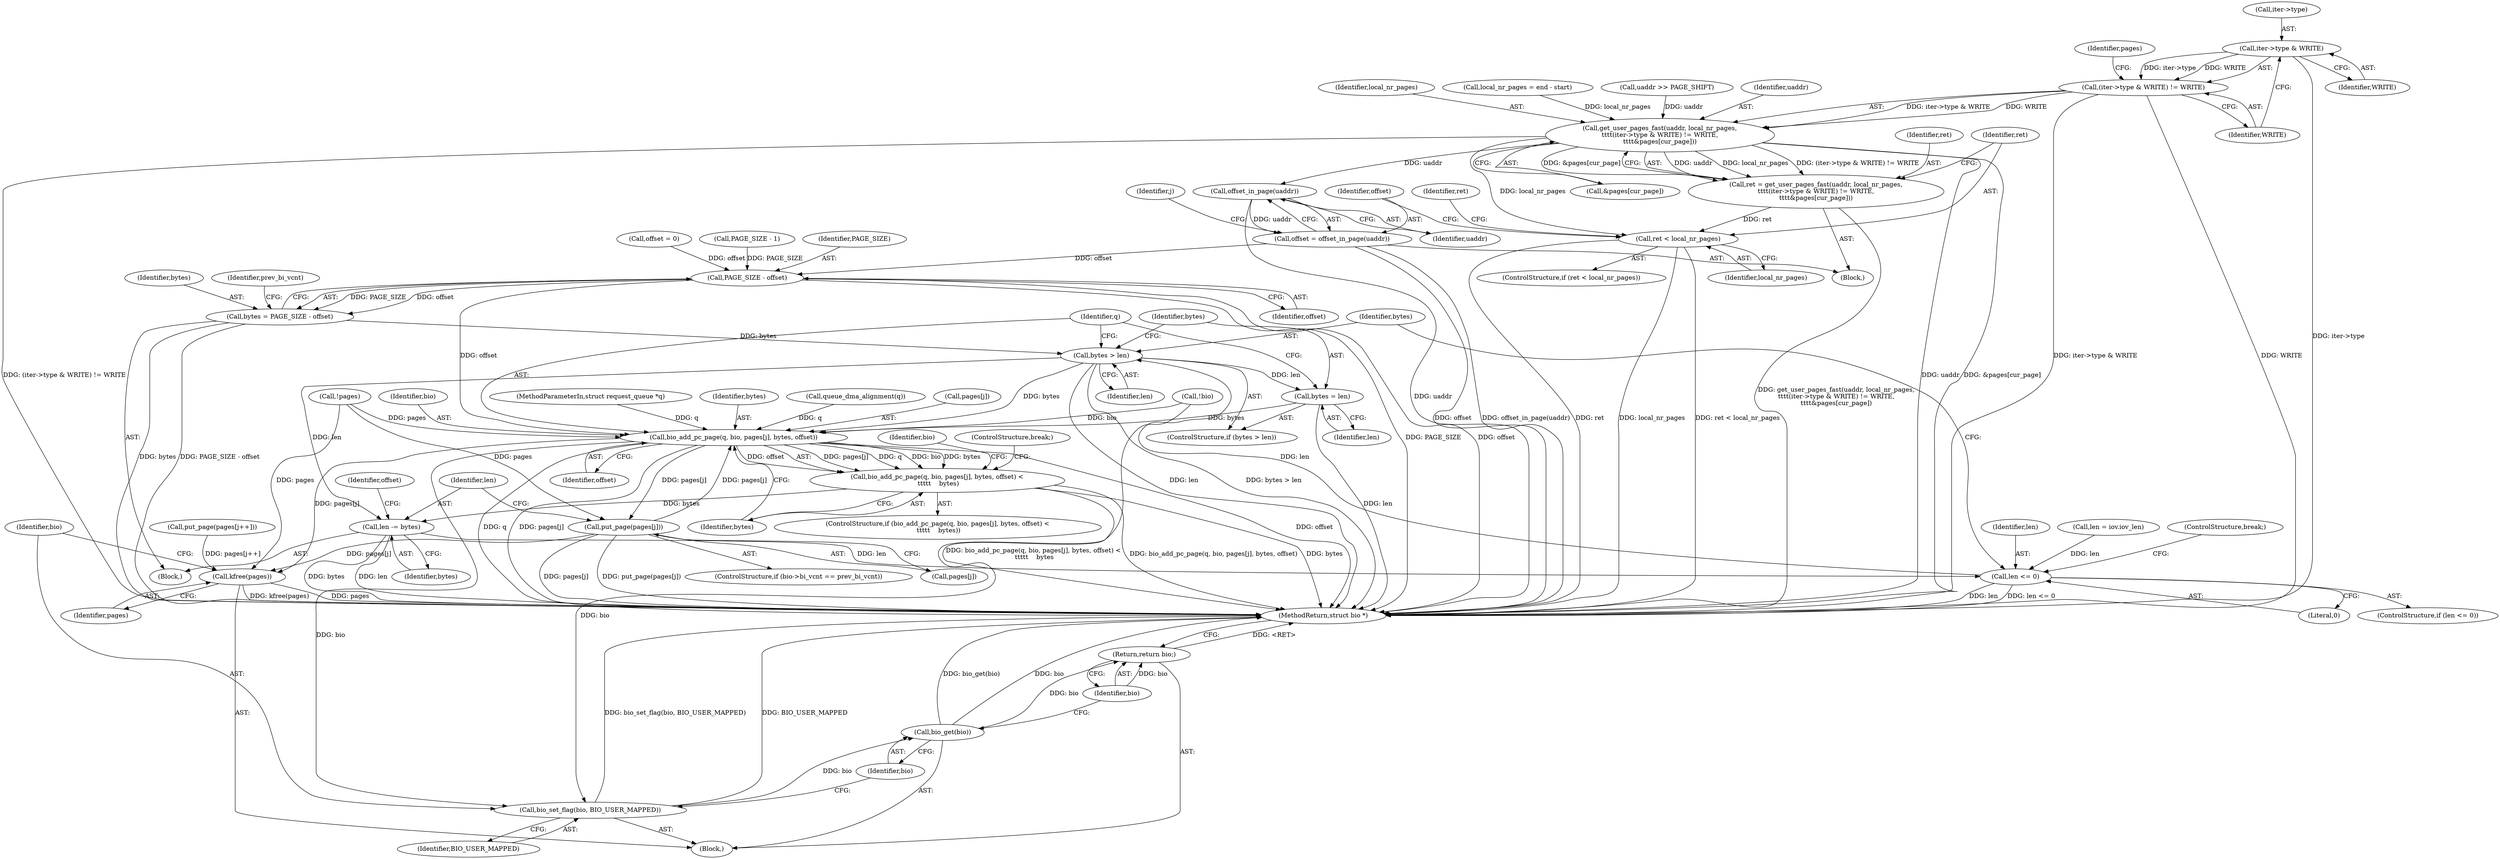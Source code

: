 digraph "0_linux_95d78c28b5a85bacbc29b8dba7c04babb9b0d467@pointer" {
"1000266" [label="(Call,iter->type & WRITE)"];
"1000265" [label="(Call,(iter->type & WRITE) != WRITE)"];
"1000262" [label="(Call,get_user_pages_fast(uaddr, local_nr_pages,\n\t\t\t\t(iter->type & WRITE) != WRITE,\n\t\t\t\t&pages[cur_page]))"];
"1000260" [label="(Call,ret = get_user_pages_fast(uaddr, local_nr_pages,\n\t\t\t\t(iter->type & WRITE) != WRITE,\n\t\t\t\t&pages[cur_page]))"];
"1000277" [label="(Call,ret < local_nr_pages)"];
"1000288" [label="(Call,offset_in_page(uaddr))"];
"1000286" [label="(Call,offset = offset_in_page(uaddr))"];
"1000303" [label="(Call,PAGE_SIZE - offset)"];
"1000301" [label="(Call,bytes = PAGE_SIZE - offset)"];
"1000318" [label="(Call,bytes > len)"];
"1000321" [label="(Call,bytes = len)"];
"1000326" [label="(Call,bio_add_pc_page(q, bio, pages[j], bytes, offset))"];
"1000325" [label="(Call,bio_add_pc_page(q, bio, pages[j], bytes, offset) <\n \t\t\t\t\t    bytes)"];
"1000346" [label="(Call,len -= bytes)"];
"1000313" [label="(Call,len <= 0)"];
"1000342" [label="(Call,put_page(pages[j]))"];
"1000364" [label="(Call,kfree(pages))"];
"1000366" [label="(Call,bio_set_flag(bio, BIO_USER_MAPPED))"];
"1000369" [label="(Call,bio_get(bio))"];
"1000371" [label="(Return,return bio;)"];
"1000288" [label="(Call,offset_in_page(uaddr))"];
"1000299" [label="(Block,)"];
"1000267" [label="(Call,iter->type)"];
"1000194" [label="(Call,!bio)"];
"1000336" [label="(ControlStructure,if (bio->bi_vcnt == prev_bi_vcnt))"];
"1000289" [label="(Identifier,uaddr)"];
"1000359" [label="(Call,put_page(pages[j++]))"];
"1000265" [label="(Call,(iter->type & WRITE) != WRITE)"];
"1000279" [label="(Identifier,local_nr_pages)"];
"1000366" [label="(Call,bio_set_flag(bio, BIO_USER_MAPPED))"];
"1000321" [label="(Call,bytes = len)"];
"1000348" [label="(Identifier,bytes)"];
"1000372" [label="(Identifier,bio)"];
"1000329" [label="(Call,pages[j])"];
"1000277" [label="(Call,ret < local_nr_pages)"];
"1000313" [label="(Call,len <= 0)"];
"1000324" [label="(ControlStructure,if (bio_add_pc_page(q, bio, pages[j], bytes, offset) <\n \t\t\t\t\t    bytes))"];
"1000367" [label="(Identifier,bio)"];
"1000368" [label="(Identifier,BIO_USER_MAPPED)"];
"1000320" [label="(Identifier,len)"];
"1000342" [label="(Call,put_page(pages[j]))"];
"1000264" [label="(Identifier,local_nr_pages)"];
"1000286" [label="(Call,offset = offset_in_page(uaddr))"];
"1000314" [label="(Identifier,len)"];
"1000343" [label="(Call,pages[j])"];
"1000371" [label="(Return,return bio;)"];
"1000212" [label="(Call,!pages)"];
"1000333" [label="(Identifier,offset)"];
"1000261" [label="(Identifier,ret)"];
"1000292" [label="(Identifier,j)"];
"1000335" [label="(ControlStructure,break;)"];
"1000110" [label="(Block,)"];
"1000266" [label="(Call,iter->type & WRITE)"];
"1000272" [label="(Call,&pages[cur_page])"];
"1000327" [label="(Identifier,q)"];
"1000315" [label="(Literal,0)"];
"1000369" [label="(Call,bio_get(bio))"];
"1000364" [label="(Call,kfree(pages))"];
"1000402" [label="(MethodReturn,struct bio *)"];
"1000302" [label="(Identifier,bytes)"];
"1000318" [label="(Call,bytes > len)"];
"1000249" [label="(Call,local_nr_pages = end - start)"];
"1000328" [label="(Identifier,bio)"];
"1000370" [label="(Identifier,bio)"];
"1000301" [label="(Call,bytes = PAGE_SIZE - offset)"];
"1000107" [label="(MethodParameterIn,struct request_queue *q)"];
"1000332" [label="(Identifier,bytes)"];
"1000260" [label="(Call,ret = get_user_pages_fast(uaddr, local_nr_pages,\n\t\t\t\t(iter->type & WRITE) != WRITE,\n\t\t\t\t&pages[cur_page]))"];
"1000245" [label="(Call,uaddr >> PAGE_SHIFT)"];
"1000326" [label="(Call,bio_add_pc_page(q, bio, pages[j], bytes, offset))"];
"1000215" [label="(Block,)"];
"1000282" [label="(Identifier,ret)"];
"1000346" [label="(Call,len -= bytes)"];
"1000319" [label="(Identifier,bytes)"];
"1000323" [label="(Identifier,len)"];
"1000175" [label="(Call,queue_dma_alignment(q))"];
"1000271" [label="(Identifier,WRITE)"];
"1000349" [label="(Call,offset = 0)"];
"1000238" [label="(Call,PAGE_SIZE - 1)"];
"1000312" [label="(ControlStructure,if (len <= 0))"];
"1000350" [label="(Identifier,offset)"];
"1000287" [label="(Identifier,offset)"];
"1000303" [label="(Call,PAGE_SIZE - offset)"];
"1000304" [label="(Identifier,PAGE_SIZE)"];
"1000325" [label="(Call,bio_add_pc_page(q, bio, pages[j], bytes, offset) <\n \t\t\t\t\t    bytes)"];
"1000365" [label="(Identifier,pages)"];
"1000317" [label="(ControlStructure,if (bytes > len))"];
"1000308" [label="(Identifier,prev_bi_vcnt)"];
"1000305" [label="(Identifier,offset)"];
"1000334" [label="(Identifier,bytes)"];
"1000278" [label="(Identifier,ret)"];
"1000225" [label="(Call,len = iov.iov_len)"];
"1000262" [label="(Call,get_user_pages_fast(uaddr, local_nr_pages,\n\t\t\t\t(iter->type & WRITE) != WRITE,\n\t\t\t\t&pages[cur_page]))"];
"1000322" [label="(Identifier,bytes)"];
"1000347" [label="(Identifier,len)"];
"1000316" [label="(ControlStructure,break;)"];
"1000270" [label="(Identifier,WRITE)"];
"1000339" [label="(Identifier,bio)"];
"1000276" [label="(ControlStructure,if (ret < local_nr_pages))"];
"1000274" [label="(Identifier,pages)"];
"1000263" [label="(Identifier,uaddr)"];
"1000266" -> "1000265"  [label="AST: "];
"1000266" -> "1000270"  [label="CFG: "];
"1000267" -> "1000266"  [label="AST: "];
"1000270" -> "1000266"  [label="AST: "];
"1000271" -> "1000266"  [label="CFG: "];
"1000266" -> "1000402"  [label="DDG: iter->type"];
"1000266" -> "1000265"  [label="DDG: iter->type"];
"1000266" -> "1000265"  [label="DDG: WRITE"];
"1000265" -> "1000262"  [label="AST: "];
"1000265" -> "1000271"  [label="CFG: "];
"1000271" -> "1000265"  [label="AST: "];
"1000274" -> "1000265"  [label="CFG: "];
"1000265" -> "1000402"  [label="DDG: iter->type & WRITE"];
"1000265" -> "1000402"  [label="DDG: WRITE"];
"1000265" -> "1000262"  [label="DDG: iter->type & WRITE"];
"1000265" -> "1000262"  [label="DDG: WRITE"];
"1000262" -> "1000260"  [label="AST: "];
"1000262" -> "1000272"  [label="CFG: "];
"1000263" -> "1000262"  [label="AST: "];
"1000264" -> "1000262"  [label="AST: "];
"1000272" -> "1000262"  [label="AST: "];
"1000260" -> "1000262"  [label="CFG: "];
"1000262" -> "1000402"  [label="DDG: (iter->type & WRITE) != WRITE"];
"1000262" -> "1000402"  [label="DDG: uaddr"];
"1000262" -> "1000402"  [label="DDG: &pages[cur_page]"];
"1000262" -> "1000260"  [label="DDG: uaddr"];
"1000262" -> "1000260"  [label="DDG: local_nr_pages"];
"1000262" -> "1000260"  [label="DDG: (iter->type & WRITE) != WRITE"];
"1000262" -> "1000260"  [label="DDG: &pages[cur_page]"];
"1000245" -> "1000262"  [label="DDG: uaddr"];
"1000249" -> "1000262"  [label="DDG: local_nr_pages"];
"1000262" -> "1000277"  [label="DDG: local_nr_pages"];
"1000262" -> "1000288"  [label="DDG: uaddr"];
"1000260" -> "1000215"  [label="AST: "];
"1000261" -> "1000260"  [label="AST: "];
"1000278" -> "1000260"  [label="CFG: "];
"1000260" -> "1000402"  [label="DDG: get_user_pages_fast(uaddr, local_nr_pages,\n\t\t\t\t(iter->type & WRITE) != WRITE,\n\t\t\t\t&pages[cur_page])"];
"1000260" -> "1000277"  [label="DDG: ret"];
"1000277" -> "1000276"  [label="AST: "];
"1000277" -> "1000279"  [label="CFG: "];
"1000278" -> "1000277"  [label="AST: "];
"1000279" -> "1000277"  [label="AST: "];
"1000282" -> "1000277"  [label="CFG: "];
"1000287" -> "1000277"  [label="CFG: "];
"1000277" -> "1000402"  [label="DDG: ret"];
"1000277" -> "1000402"  [label="DDG: ret < local_nr_pages"];
"1000277" -> "1000402"  [label="DDG: local_nr_pages"];
"1000288" -> "1000286"  [label="AST: "];
"1000288" -> "1000289"  [label="CFG: "];
"1000289" -> "1000288"  [label="AST: "];
"1000286" -> "1000288"  [label="CFG: "];
"1000288" -> "1000402"  [label="DDG: uaddr"];
"1000288" -> "1000286"  [label="DDG: uaddr"];
"1000286" -> "1000215"  [label="AST: "];
"1000287" -> "1000286"  [label="AST: "];
"1000292" -> "1000286"  [label="CFG: "];
"1000286" -> "1000402"  [label="DDG: offset"];
"1000286" -> "1000402"  [label="DDG: offset_in_page(uaddr)"];
"1000286" -> "1000303"  [label="DDG: offset"];
"1000303" -> "1000301"  [label="AST: "];
"1000303" -> "1000305"  [label="CFG: "];
"1000304" -> "1000303"  [label="AST: "];
"1000305" -> "1000303"  [label="AST: "];
"1000301" -> "1000303"  [label="CFG: "];
"1000303" -> "1000402"  [label="DDG: PAGE_SIZE"];
"1000303" -> "1000402"  [label="DDG: offset"];
"1000303" -> "1000301"  [label="DDG: PAGE_SIZE"];
"1000303" -> "1000301"  [label="DDG: offset"];
"1000238" -> "1000303"  [label="DDG: PAGE_SIZE"];
"1000349" -> "1000303"  [label="DDG: offset"];
"1000303" -> "1000326"  [label="DDG: offset"];
"1000301" -> "1000299"  [label="AST: "];
"1000302" -> "1000301"  [label="AST: "];
"1000308" -> "1000301"  [label="CFG: "];
"1000301" -> "1000402"  [label="DDG: PAGE_SIZE - offset"];
"1000301" -> "1000402"  [label="DDG: bytes"];
"1000301" -> "1000318"  [label="DDG: bytes"];
"1000318" -> "1000317"  [label="AST: "];
"1000318" -> "1000320"  [label="CFG: "];
"1000319" -> "1000318"  [label="AST: "];
"1000320" -> "1000318"  [label="AST: "];
"1000322" -> "1000318"  [label="CFG: "];
"1000327" -> "1000318"  [label="CFG: "];
"1000318" -> "1000402"  [label="DDG: bytes > len"];
"1000318" -> "1000402"  [label="DDG: len"];
"1000313" -> "1000318"  [label="DDG: len"];
"1000318" -> "1000321"  [label="DDG: len"];
"1000318" -> "1000326"  [label="DDG: bytes"];
"1000318" -> "1000346"  [label="DDG: len"];
"1000321" -> "1000317"  [label="AST: "];
"1000321" -> "1000323"  [label="CFG: "];
"1000322" -> "1000321"  [label="AST: "];
"1000323" -> "1000321"  [label="AST: "];
"1000327" -> "1000321"  [label="CFG: "];
"1000321" -> "1000402"  [label="DDG: len"];
"1000321" -> "1000326"  [label="DDG: bytes"];
"1000326" -> "1000325"  [label="AST: "];
"1000326" -> "1000333"  [label="CFG: "];
"1000327" -> "1000326"  [label="AST: "];
"1000328" -> "1000326"  [label="AST: "];
"1000329" -> "1000326"  [label="AST: "];
"1000332" -> "1000326"  [label="AST: "];
"1000333" -> "1000326"  [label="AST: "];
"1000334" -> "1000326"  [label="CFG: "];
"1000326" -> "1000402"  [label="DDG: offset"];
"1000326" -> "1000402"  [label="DDG: pages[j]"];
"1000326" -> "1000402"  [label="DDG: q"];
"1000326" -> "1000325"  [label="DDG: pages[j]"];
"1000326" -> "1000325"  [label="DDG: q"];
"1000326" -> "1000325"  [label="DDG: bio"];
"1000326" -> "1000325"  [label="DDG: bytes"];
"1000326" -> "1000325"  [label="DDG: offset"];
"1000175" -> "1000326"  [label="DDG: q"];
"1000107" -> "1000326"  [label="DDG: q"];
"1000194" -> "1000326"  [label="DDG: bio"];
"1000342" -> "1000326"  [label="DDG: pages[j]"];
"1000212" -> "1000326"  [label="DDG: pages"];
"1000326" -> "1000342"  [label="DDG: pages[j]"];
"1000326" -> "1000364"  [label="DDG: pages[j]"];
"1000326" -> "1000366"  [label="DDG: bio"];
"1000325" -> "1000324"  [label="AST: "];
"1000325" -> "1000334"  [label="CFG: "];
"1000334" -> "1000325"  [label="AST: "];
"1000335" -> "1000325"  [label="CFG: "];
"1000339" -> "1000325"  [label="CFG: "];
"1000325" -> "1000402"  [label="DDG: bio_add_pc_page(q, bio, pages[j], bytes, offset)"];
"1000325" -> "1000402"  [label="DDG: bytes"];
"1000325" -> "1000402"  [label="DDG: bio_add_pc_page(q, bio, pages[j], bytes, offset) <\n \t\t\t\t\t    bytes"];
"1000325" -> "1000346"  [label="DDG: bytes"];
"1000346" -> "1000299"  [label="AST: "];
"1000346" -> "1000348"  [label="CFG: "];
"1000347" -> "1000346"  [label="AST: "];
"1000348" -> "1000346"  [label="AST: "];
"1000350" -> "1000346"  [label="CFG: "];
"1000346" -> "1000402"  [label="DDG: bytes"];
"1000346" -> "1000402"  [label="DDG: len"];
"1000346" -> "1000313"  [label="DDG: len"];
"1000313" -> "1000312"  [label="AST: "];
"1000313" -> "1000315"  [label="CFG: "];
"1000314" -> "1000313"  [label="AST: "];
"1000315" -> "1000313"  [label="AST: "];
"1000316" -> "1000313"  [label="CFG: "];
"1000319" -> "1000313"  [label="CFG: "];
"1000313" -> "1000402"  [label="DDG: len <= 0"];
"1000313" -> "1000402"  [label="DDG: len"];
"1000225" -> "1000313"  [label="DDG: len"];
"1000342" -> "1000336"  [label="AST: "];
"1000342" -> "1000343"  [label="CFG: "];
"1000343" -> "1000342"  [label="AST: "];
"1000347" -> "1000342"  [label="CFG: "];
"1000342" -> "1000402"  [label="DDG: pages[j]"];
"1000342" -> "1000402"  [label="DDG: put_page(pages[j])"];
"1000212" -> "1000342"  [label="DDG: pages"];
"1000342" -> "1000364"  [label="DDG: pages[j]"];
"1000364" -> "1000110"  [label="AST: "];
"1000364" -> "1000365"  [label="CFG: "];
"1000365" -> "1000364"  [label="AST: "];
"1000367" -> "1000364"  [label="CFG: "];
"1000364" -> "1000402"  [label="DDG: pages"];
"1000364" -> "1000402"  [label="DDG: kfree(pages)"];
"1000359" -> "1000364"  [label="DDG: pages[j++]"];
"1000212" -> "1000364"  [label="DDG: pages"];
"1000366" -> "1000110"  [label="AST: "];
"1000366" -> "1000368"  [label="CFG: "];
"1000367" -> "1000366"  [label="AST: "];
"1000368" -> "1000366"  [label="AST: "];
"1000370" -> "1000366"  [label="CFG: "];
"1000366" -> "1000402"  [label="DDG: BIO_USER_MAPPED"];
"1000366" -> "1000402"  [label="DDG: bio_set_flag(bio, BIO_USER_MAPPED)"];
"1000194" -> "1000366"  [label="DDG: bio"];
"1000366" -> "1000369"  [label="DDG: bio"];
"1000369" -> "1000110"  [label="AST: "];
"1000369" -> "1000370"  [label="CFG: "];
"1000370" -> "1000369"  [label="AST: "];
"1000372" -> "1000369"  [label="CFG: "];
"1000369" -> "1000402"  [label="DDG: bio_get(bio)"];
"1000369" -> "1000402"  [label="DDG: bio"];
"1000369" -> "1000371"  [label="DDG: bio"];
"1000371" -> "1000110"  [label="AST: "];
"1000371" -> "1000372"  [label="CFG: "];
"1000372" -> "1000371"  [label="AST: "];
"1000402" -> "1000371"  [label="CFG: "];
"1000371" -> "1000402"  [label="DDG: <RET>"];
"1000372" -> "1000371"  [label="DDG: bio"];
}
